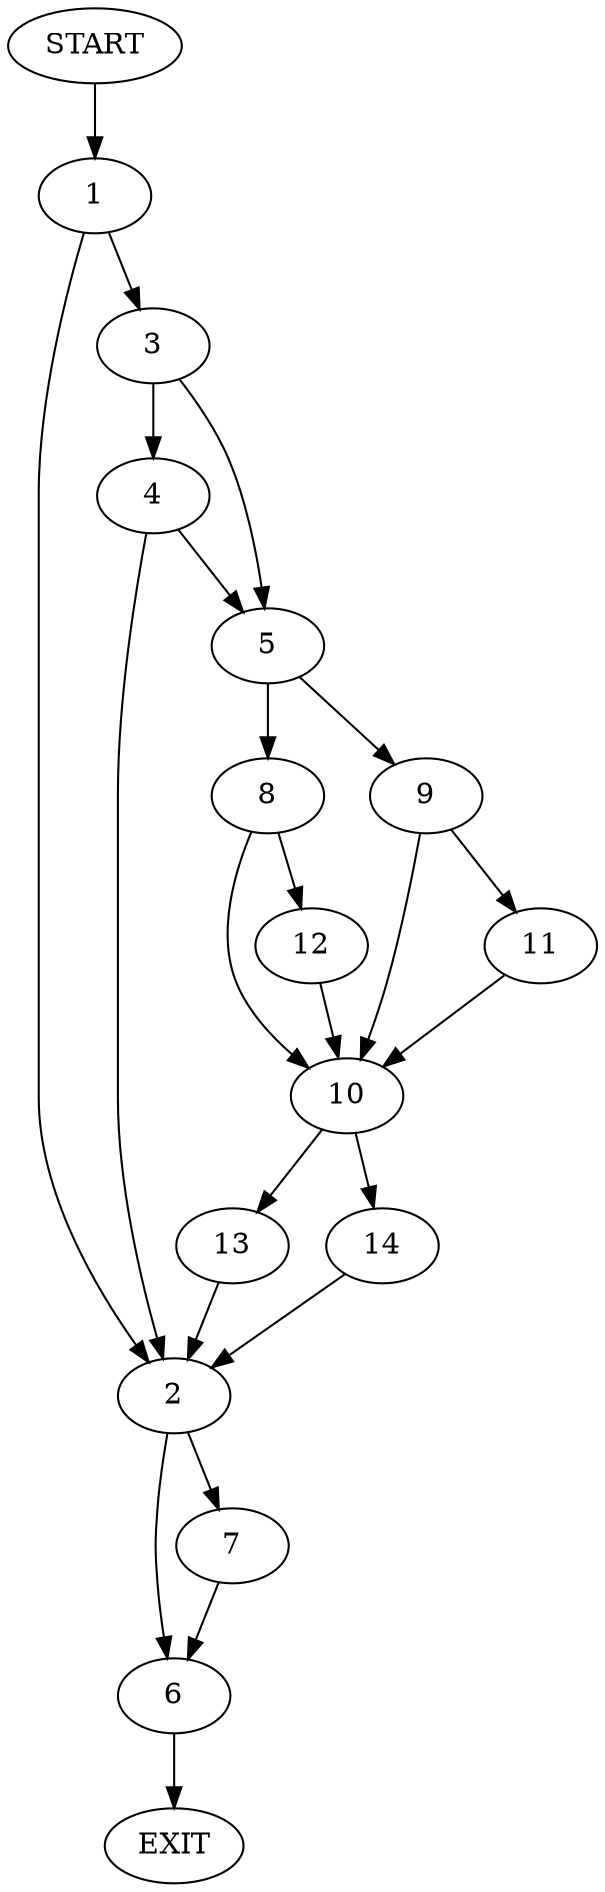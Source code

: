 digraph {
0 [label="START"]
15 [label="EXIT"]
0 -> 1
1 -> 2
1 -> 3
3 -> 4
3 -> 5
2 -> 6
2 -> 7
4 -> 2
4 -> 5
5 -> 8
5 -> 9
9 -> 10
9 -> 11
8 -> 10
8 -> 12
10 -> 13
10 -> 14
11 -> 10
12 -> 10
14 -> 2
13 -> 2
7 -> 6
6 -> 15
}
